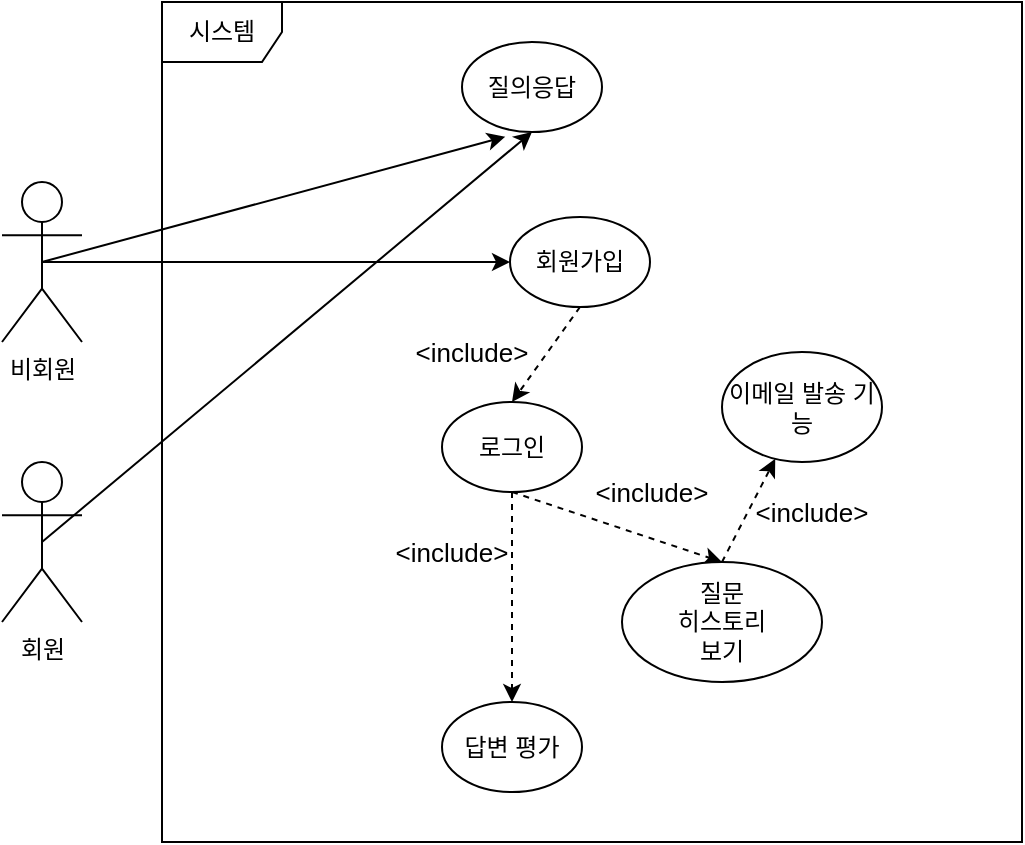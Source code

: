 <mxfile version="24.4.0" type="device">
  <diagram name="페이지-1" id="rBmJIZxG7yvCgtCbwhHX">
    <mxGraphModel dx="1050" dy="557" grid="1" gridSize="10" guides="1" tooltips="1" connect="1" arrows="1" fold="1" page="1" pageScale="1" pageWidth="827" pageHeight="1169" math="0" shadow="0">
      <root>
        <mxCell id="0" />
        <mxCell id="1" parent="0" />
        <mxCell id="LRpRrJoJS7gSsxNJ8h3g-16" style="rounded=0;orthogonalLoop=1;jettySize=auto;html=1;exitX=0.5;exitY=0.5;exitDx=0;exitDy=0;exitPerimeter=0;entryX=0.5;entryY=1;entryDx=0;entryDy=0;" edge="1" parent="1" source="bBUdrtgZRIGRnJ31DBfr-1" target="9bF_0-tk3opLI7xKJc2A-7">
          <mxGeometry relative="1" as="geometry" />
        </mxCell>
        <mxCell id="bBUdrtgZRIGRnJ31DBfr-1" value="회원" style="shape=umlActor;verticalLabelPosition=bottom;verticalAlign=top;html=1;outlineConnect=0;" parent="1" vertex="1">
          <mxGeometry x="90" y="250" width="40" height="80" as="geometry" />
        </mxCell>
        <mxCell id="LRpRrJoJS7gSsxNJ8h3g-20" style="rounded=0;orthogonalLoop=1;jettySize=auto;html=1;exitX=0.5;exitY=1;exitDx=0;exitDy=0;entryX=0.5;entryY=0;entryDx=0;entryDy=0;dashed=1;" edge="1" parent="1" source="bBUdrtgZRIGRnJ31DBfr-3" target="bBUdrtgZRIGRnJ31DBfr-8">
          <mxGeometry relative="1" as="geometry" />
        </mxCell>
        <mxCell id="LRpRrJoJS7gSsxNJ8h3g-21" style="rounded=0;orthogonalLoop=1;jettySize=auto;html=1;exitX=0.5;exitY=1;exitDx=0;exitDy=0;entryX=0.5;entryY=0;entryDx=0;entryDy=0;dashed=1;" edge="1" parent="1" source="bBUdrtgZRIGRnJ31DBfr-3" target="LRpRrJoJS7gSsxNJ8h3g-5">
          <mxGeometry relative="1" as="geometry" />
        </mxCell>
        <mxCell id="bBUdrtgZRIGRnJ31DBfr-3" value="로그인" style="ellipse;whiteSpace=wrap;html=1;" parent="1" vertex="1">
          <mxGeometry x="310" y="220" width="70" height="45" as="geometry" />
        </mxCell>
        <mxCell id="LRpRrJoJS7gSsxNJ8h3g-22" style="rounded=0;orthogonalLoop=1;jettySize=auto;html=1;exitX=0.5;exitY=0;exitDx=0;exitDy=0;dashed=1;" edge="1" parent="1" source="bBUdrtgZRIGRnJ31DBfr-8" target="LRpRrJoJS7gSsxNJ8h3g-4">
          <mxGeometry relative="1" as="geometry" />
        </mxCell>
        <mxCell id="bBUdrtgZRIGRnJ31DBfr-8" value="&lt;div&gt;질문&lt;/div&gt;히스토리&lt;div&gt;보기&lt;/div&gt;" style="ellipse;whiteSpace=wrap;html=1;" parent="1" vertex="1">
          <mxGeometry x="400" y="300" width="100" height="60" as="geometry" />
        </mxCell>
        <mxCell id="9bF_0-tk3opLI7xKJc2A-7" value="질의응답" style="ellipse;whiteSpace=wrap;html=1;" parent="1" vertex="1">
          <mxGeometry x="320" y="40" width="70" height="45" as="geometry" />
        </mxCell>
        <mxCell id="9bF_0-tk3opLI7xKJc2A-15" value="&lt;font style=&quot;font-size: 13px;&quot;&gt;&amp;lt;include&amp;gt;&lt;/font&gt;" style="text;html=1;align=center;verticalAlign=middle;whiteSpace=wrap;rounded=0;" parent="1" vertex="1">
          <mxGeometry x="290" y="180" width="70" height="30" as="geometry" />
        </mxCell>
        <mxCell id="LRpRrJoJS7gSsxNJ8h3g-8" style="rounded=0;orthogonalLoop=1;jettySize=auto;html=1;exitX=0.5;exitY=0.5;exitDx=0;exitDy=0;exitPerimeter=0;entryX=0.309;entryY=1.053;entryDx=0;entryDy=0;entryPerimeter=0;" edge="1" parent="1" source="9bF_0-tk3opLI7xKJc2A-23" target="9bF_0-tk3opLI7xKJc2A-7">
          <mxGeometry relative="1" as="geometry" />
        </mxCell>
        <mxCell id="LRpRrJoJS7gSsxNJ8h3g-9" style="edgeStyle=orthogonalEdgeStyle;rounded=0;orthogonalLoop=1;jettySize=auto;html=1;exitX=0.5;exitY=0.5;exitDx=0;exitDy=0;exitPerimeter=0;entryX=0;entryY=0.5;entryDx=0;entryDy=0;" edge="1" parent="1" source="9bF_0-tk3opLI7xKJc2A-23" target="LRpRrJoJS7gSsxNJ8h3g-2">
          <mxGeometry relative="1" as="geometry" />
        </mxCell>
        <mxCell id="9bF_0-tk3opLI7xKJc2A-23" value="비회원" style="shape=umlActor;verticalLabelPosition=bottom;verticalAlign=top;html=1;outlineConnect=0;" parent="1" vertex="1">
          <mxGeometry x="90" y="110" width="40" height="80" as="geometry" />
        </mxCell>
        <mxCell id="LRpRrJoJS7gSsxNJ8h3g-13" style="rounded=0;orthogonalLoop=1;jettySize=auto;html=1;exitX=0.5;exitY=1;exitDx=0;exitDy=0;entryX=1;entryY=0.5;entryDx=0;entryDy=0;strokeColor=none;" edge="1" parent="1" source="LRpRrJoJS7gSsxNJ8h3g-2" target="bBUdrtgZRIGRnJ31DBfr-3">
          <mxGeometry relative="1" as="geometry" />
        </mxCell>
        <mxCell id="LRpRrJoJS7gSsxNJ8h3g-18" style="rounded=0;orthogonalLoop=1;jettySize=auto;html=1;exitX=0.5;exitY=1;exitDx=0;exitDy=0;entryX=0.5;entryY=0;entryDx=0;entryDy=0;dashed=1;" edge="1" parent="1" source="LRpRrJoJS7gSsxNJ8h3g-2" target="bBUdrtgZRIGRnJ31DBfr-3">
          <mxGeometry relative="1" as="geometry" />
        </mxCell>
        <mxCell id="LRpRrJoJS7gSsxNJ8h3g-2" value="회원가입" style="ellipse;whiteSpace=wrap;html=1;" vertex="1" parent="1">
          <mxGeometry x="344" y="127.5" width="70" height="45" as="geometry" />
        </mxCell>
        <mxCell id="LRpRrJoJS7gSsxNJ8h3g-4" value="이메일 발송 기능" style="ellipse;whiteSpace=wrap;html=1;" vertex="1" parent="1">
          <mxGeometry x="450" y="195" width="80" height="55" as="geometry" />
        </mxCell>
        <mxCell id="LRpRrJoJS7gSsxNJ8h3g-5" value="답변 평가" style="ellipse;whiteSpace=wrap;html=1;" vertex="1" parent="1">
          <mxGeometry x="310" y="370" width="70" height="45" as="geometry" />
        </mxCell>
        <mxCell id="LRpRrJoJS7gSsxNJ8h3g-19" value="시스템" style="shape=umlFrame;whiteSpace=wrap;html=1;pointerEvents=0;" vertex="1" parent="1">
          <mxGeometry x="170" y="20" width="430" height="420" as="geometry" />
        </mxCell>
        <mxCell id="LRpRrJoJS7gSsxNJ8h3g-23" value="&lt;font style=&quot;font-size: 13px;&quot;&gt;&amp;lt;include&amp;gt;&lt;/font&gt;" style="text;html=1;align=center;verticalAlign=middle;whiteSpace=wrap;rounded=0;" vertex="1" parent="1">
          <mxGeometry x="380" y="250" width="70" height="30" as="geometry" />
        </mxCell>
        <mxCell id="LRpRrJoJS7gSsxNJ8h3g-24" value="&lt;font style=&quot;font-size: 13px;&quot;&gt;&amp;lt;include&amp;gt;&lt;/font&gt;" style="text;html=1;align=center;verticalAlign=middle;whiteSpace=wrap;rounded=0;" vertex="1" parent="1">
          <mxGeometry x="280" y="280" width="70" height="30" as="geometry" />
        </mxCell>
        <mxCell id="LRpRrJoJS7gSsxNJ8h3g-25" value="&lt;font style=&quot;font-size: 13px;&quot;&gt;&amp;lt;include&amp;gt;&lt;/font&gt;" style="text;html=1;align=center;verticalAlign=middle;whiteSpace=wrap;rounded=0;" vertex="1" parent="1">
          <mxGeometry x="460" y="260" width="70" height="30" as="geometry" />
        </mxCell>
      </root>
    </mxGraphModel>
  </diagram>
</mxfile>
